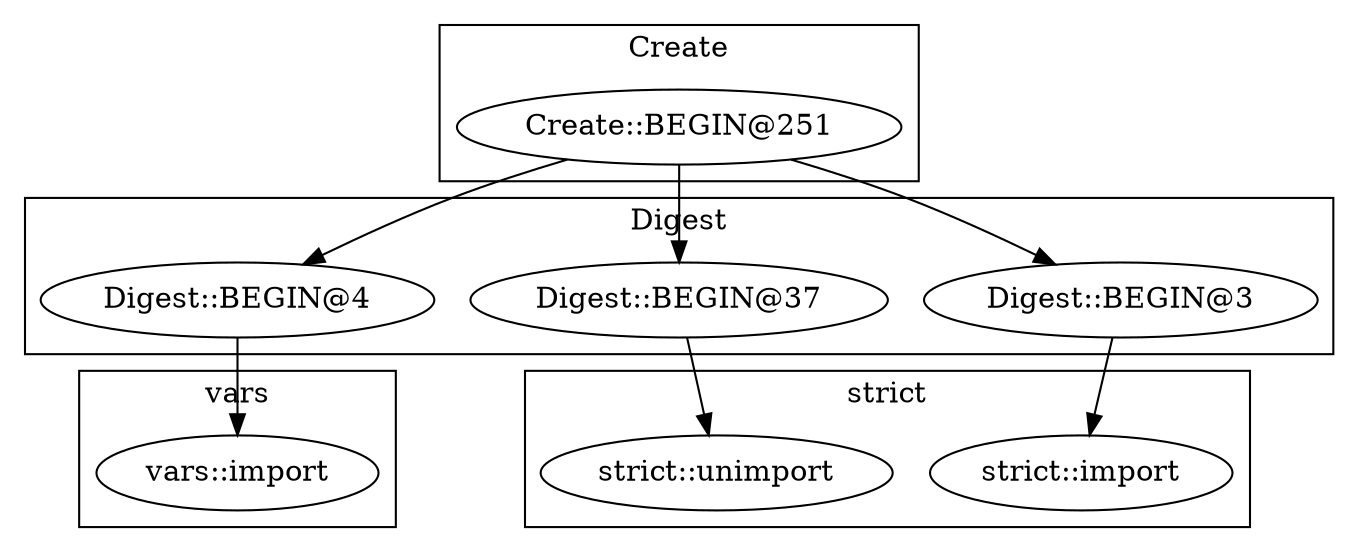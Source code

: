 digraph {
graph [overlap=false]
subgraph cluster_Create {
	label="Create";
	"Create::BEGIN@251";
}
subgraph cluster_vars {
	label="vars";
	"vars::import";
}
subgraph cluster_strict {
	label="strict";
	"strict::import";
	"strict::unimport";
}
subgraph cluster_Digest {
	label="Digest";
	"Digest::BEGIN@4";
	"Digest::BEGIN@3";
	"Digest::BEGIN@37";
}
"Create::BEGIN@251" -> "Digest::BEGIN@4";
"Digest::BEGIN@4" -> "vars::import";
"Digest::BEGIN@37" -> "strict::unimport";
"Create::BEGIN@251" -> "Digest::BEGIN@37";
"Digest::BEGIN@3" -> "strict::import";
"Create::BEGIN@251" -> "Digest::BEGIN@3";
}
